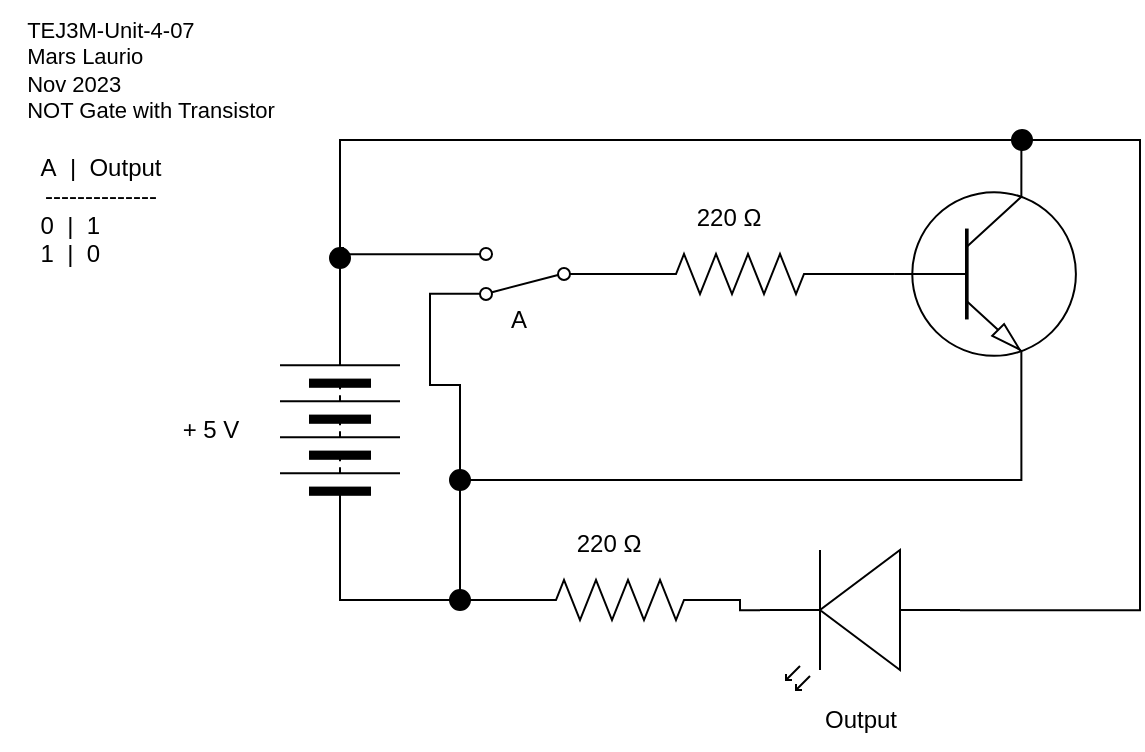<mxfile>
    <diagram id="t1QAMHBQt2Z4F_DE71VQ" name="Page-1">
        <mxGraphModel dx="479" dy="359" grid="1" gridSize="10" guides="1" tooltips="1" connect="1" arrows="1" fold="1" page="1" pageScale="1" pageWidth="827" pageHeight="1169" math="0" shadow="0">
            <root>
                <mxCell id="0"/>
                <mxCell id="1" parent="0"/>
                <mxCell id="4" value="+ 5 V" style="text;html=1;align=center;verticalAlign=middle;resizable=0;points=[];autosize=1;strokeColor=none;fillColor=none;" parent="1" vertex="1">
                    <mxGeometry x="180" y="245" width="50" height="30" as="geometry"/>
                </mxCell>
                <mxCell id="10" value="&lt;div style=&quot;text-align: left;&quot;&gt;&lt;span style=&quot;background-color: initial;&quot;&gt;TEJ3M-Unit-4-07&lt;/span&gt;&lt;/div&gt;&lt;div style=&quot;text-align: left;&quot;&gt;&lt;span style=&quot;background-color: initial;&quot;&gt;Mars Laurio&lt;/span&gt;&lt;/div&gt;&lt;div style=&quot;text-align: left;&quot;&gt;&lt;span style=&quot;background-color: initial;&quot;&gt;Nov 2023&lt;/span&gt;&lt;/div&gt;&lt;div style=&quot;text-align: left;&quot;&gt;&lt;span style=&quot;background-color: initial;&quot;&gt;NOT Gate with Transistor&lt;/span&gt;&lt;/div&gt;" style="text;html=1;align=center;verticalAlign=middle;resizable=0;points=[];autosize=1;strokeColor=none;fillColor=none;fontSize=11;fontFamily=Helvetica;fontColor=default;" parent="1" vertex="1">
                    <mxGeometry x="100" y="45" width="150" height="70" as="geometry"/>
                </mxCell>
                <mxCell id="18" value="A" style="text;html=1;align=center;verticalAlign=middle;resizable=0;points=[];autosize=1;strokeColor=none;fillColor=none;" parent="1" vertex="1">
                    <mxGeometry x="344" y="190" width="30" height="30" as="geometry"/>
                </mxCell>
                <mxCell id="20" value="A&amp;nbsp; |&amp;nbsp; Output&lt;br&gt;--------------&lt;br&gt;&lt;div style=&quot;text-align: left;&quot;&gt;&lt;span style=&quot;background-color: initial;&quot;&gt;0&amp;nbsp; |&amp;nbsp; 1&lt;/span&gt;&lt;/div&gt;&lt;div style=&quot;text-align: left;&quot;&gt;&lt;span style=&quot;background-color: initial;&quot;&gt;1&amp;nbsp; |&amp;nbsp; 0&lt;/span&gt;&lt;/div&gt;" style="text;html=1;align=center;verticalAlign=middle;resizable=0;points=[];autosize=1;strokeColor=none;fillColor=none;" parent="1" vertex="1">
                    <mxGeometry x="110" y="115" width="80" height="70" as="geometry"/>
                </mxCell>
                <mxCell id="48" style="edgeStyle=orthogonalEdgeStyle;shape=connector;rounded=0;html=1;exitX=1;exitY=0.5;exitDx=0;exitDy=0;entryX=1;entryY=0.88;entryDx=0;entryDy=0;labelBackgroundColor=default;strokeColor=default;fontFamily=Helvetica;fontSize=11;fontColor=default;endArrow=none;endFill=0;" edge="1" parent="1" source="29" target="47">
                    <mxGeometry relative="1" as="geometry"/>
                </mxCell>
                <mxCell id="51" style="edgeStyle=orthogonalEdgeStyle;shape=connector;rounded=0;html=1;exitX=0;exitY=0.5;exitDx=0;exitDy=0;entryX=0;entryY=0.5;entryDx=0;entryDy=0;labelBackgroundColor=default;strokeColor=default;fontFamily=Helvetica;fontSize=11;fontColor=default;endArrow=none;endFill=0;" edge="1" parent="1" source="29" target="49">
                    <mxGeometry relative="1" as="geometry"/>
                </mxCell>
                <mxCell id="29" value="" style="pointerEvents=1;verticalLabelPosition=bottom;shadow=0;dashed=0;align=center;html=1;verticalAlign=top;shape=mxgraph.electrical.miscellaneous.batteryStack;rotation=-90;direction=east;" vertex="1" parent="1">
                    <mxGeometry x="220" y="230" width="100" height="60" as="geometry"/>
                </mxCell>
                <mxCell id="54" style="edgeStyle=orthogonalEdgeStyle;shape=connector;rounded=0;html=1;exitX=0;exitY=0.5;exitDx=0;exitDy=0;exitPerimeter=0;entryX=0;entryY=0.5;entryDx=0;entryDy=0;entryPerimeter=0;labelBackgroundColor=default;strokeColor=default;fontFamily=Helvetica;fontSize=11;fontColor=default;endArrow=none;endFill=0;" edge="1" parent="1" source="33" target="45">
                    <mxGeometry relative="1" as="geometry"/>
                </mxCell>
                <mxCell id="33" value="" style="pointerEvents=1;verticalLabelPosition=bottom;shadow=0;dashed=0;align=center;html=1;verticalAlign=top;shape=mxgraph.electrical.resistors.resistor_2;rotation=90;direction=south;" vertex="1" parent="1">
                    <mxGeometry x="460" y="132" width="20" height="100" as="geometry"/>
                </mxCell>
                <mxCell id="55" style="edgeStyle=orthogonalEdgeStyle;shape=connector;rounded=0;html=1;exitX=0.7;exitY=0;exitDx=0;exitDy=0;exitPerimeter=0;labelBackgroundColor=default;strokeColor=default;fontFamily=Helvetica;fontSize=11;fontColor=default;endArrow=none;endFill=0;startArrow=none;" edge="1" parent="1" source="46">
                    <mxGeometry relative="1" as="geometry">
                        <mxPoint x="270" y="180" as="targetPoint"/>
                        <Array as="points">
                            <mxPoint x="270" y="169"/>
                        </Array>
                    </mxGeometry>
                </mxCell>
                <mxCell id="71" style="edgeStyle=orthogonalEdgeStyle;shape=connector;rounded=0;html=1;exitX=0.7;exitY=0;exitDx=0;exitDy=0;exitPerimeter=0;entryX=0.5;entryY=1;entryDx=0;entryDy=0;labelBackgroundColor=default;strokeColor=default;fontFamily=Helvetica;fontSize=11;fontColor=default;endArrow=none;endFill=0;" edge="1" parent="1" source="45" target="70">
                    <mxGeometry relative="1" as="geometry">
                        <Array as="points">
                            <mxPoint x="611" y="120"/>
                        </Array>
                    </mxGeometry>
                </mxCell>
                <mxCell id="45" value="" style="verticalLabelPosition=bottom;shadow=0;dashed=0;align=center;html=1;verticalAlign=top;shape=mxgraph.electrical.transistors.npn_transistor_1;fontFamily=Helvetica;fontSize=11;fontColor=default;" vertex="1" parent="1">
                    <mxGeometry x="545" y="132" width="95" height="100" as="geometry"/>
                </mxCell>
                <mxCell id="53" style="edgeStyle=orthogonalEdgeStyle;shape=connector;rounded=0;html=1;exitX=0;exitY=0.5;exitDx=0;exitDy=0;entryX=1;entryY=0.5;entryDx=0;entryDy=0;entryPerimeter=0;labelBackgroundColor=default;strokeColor=default;fontFamily=Helvetica;fontSize=11;fontColor=default;endArrow=none;endFill=0;" edge="1" parent="1" source="47" target="33">
                    <mxGeometry relative="1" as="geometry"/>
                </mxCell>
                <mxCell id="47" value="" style="shape=mxgraph.electrical.electro-mechanical.twoWaySwitch;aspect=fixed;elSwitchState=2;rotation=-180;flipV=0;" vertex="1" parent="1">
                    <mxGeometry x="325" y="169" width="75" height="26" as="geometry"/>
                </mxCell>
                <mxCell id="67" style="edgeStyle=orthogonalEdgeStyle;shape=connector;rounded=0;html=1;exitX=1;exitY=0.5;exitDx=0;exitDy=0;entryX=1;entryY=0.5;entryDx=0;entryDy=0;entryPerimeter=0;labelBackgroundColor=default;strokeColor=default;fontFamily=Helvetica;fontSize=11;fontColor=default;endArrow=none;endFill=0;" edge="1" parent="1" source="49" target="65">
                    <mxGeometry relative="1" as="geometry"/>
                </mxCell>
                <mxCell id="49" value="" style="ellipse;whiteSpace=wrap;html=1;aspect=fixed;fillColor=#000000;strokeColor=#000000;" vertex="1" parent="1">
                    <mxGeometry x="325" y="340" width="10" height="10" as="geometry"/>
                </mxCell>
                <mxCell id="72" style="edgeStyle=orthogonalEdgeStyle;shape=connector;rounded=0;html=1;exitX=0.5;exitY=0;exitDx=0;exitDy=0;entryX=0;entryY=0.5;entryDx=0;entryDy=0;labelBackgroundColor=default;strokeColor=default;fontFamily=Helvetica;fontSize=11;fontColor=default;endArrow=none;endFill=0;" edge="1" parent="1" source="46" target="70">
                    <mxGeometry relative="1" as="geometry"/>
                </mxCell>
                <mxCell id="46" value="" style="ellipse;whiteSpace=wrap;html=1;aspect=fixed;fillColor=#000000;strokeColor=#000000;" vertex="1" parent="1">
                    <mxGeometry x="265" y="169" width="10" height="10" as="geometry"/>
                </mxCell>
                <mxCell id="58" value="220&amp;nbsp;Ω" style="text;html=1;align=center;verticalAlign=middle;resizable=0;points=[];autosize=1;strokeColor=none;fillColor=none;" vertex="1" parent="1">
                    <mxGeometry x="434" y="139" width="60" height="30" as="geometry"/>
                </mxCell>
                <mxCell id="73" style="edgeStyle=orthogonalEdgeStyle;shape=connector;rounded=0;html=1;exitX=0;exitY=0.57;exitDx=0;exitDy=0;exitPerimeter=0;entryX=1;entryY=0.5;entryDx=0;entryDy=0;labelBackgroundColor=default;strokeColor=default;fontFamily=Helvetica;fontSize=11;fontColor=default;endArrow=none;endFill=0;" edge="1" parent="1" source="59" target="70">
                    <mxGeometry relative="1" as="geometry">
                        <Array as="points">
                            <mxPoint x="670" y="350"/>
                            <mxPoint x="670" y="115"/>
                        </Array>
                    </mxGeometry>
                </mxCell>
                <mxCell id="59" value="" style="verticalLabelPosition=bottom;shadow=0;dashed=0;align=center;html=1;verticalAlign=top;shape=mxgraph.electrical.opto_electronics.led_2;pointerEvents=1;fontFamily=Helvetica;fontSize=11;fontColor=default;rotation=-180;" vertex="1" parent="1">
                    <mxGeometry x="480" y="320" width="100" height="70" as="geometry"/>
                </mxCell>
                <mxCell id="62" style="edgeStyle=orthogonalEdgeStyle;shape=connector;rounded=0;html=1;exitX=0.5;exitY=1;exitDx=0;exitDy=0;entryX=0.5;entryY=0;entryDx=0;entryDy=0;labelBackgroundColor=default;strokeColor=default;fontFamily=Helvetica;fontSize=11;fontColor=default;endArrow=none;endFill=0;" edge="1" parent="1" source="61" target="49">
                    <mxGeometry relative="1" as="geometry"/>
                </mxCell>
                <mxCell id="63" style="edgeStyle=orthogonalEdgeStyle;shape=connector;rounded=0;html=1;exitX=0.5;exitY=0;exitDx=0;exitDy=0;entryX=1;entryY=0.12;entryDx=0;entryDy=0;labelBackgroundColor=default;strokeColor=default;fontFamily=Helvetica;fontSize=11;fontColor=default;endArrow=none;endFill=0;" edge="1" parent="1" source="61" target="47">
                    <mxGeometry relative="1" as="geometry"/>
                </mxCell>
                <mxCell id="64" style="edgeStyle=orthogonalEdgeStyle;shape=connector;rounded=0;html=1;exitX=1;exitY=0.5;exitDx=0;exitDy=0;entryX=0.7;entryY=1;entryDx=0;entryDy=0;entryPerimeter=0;labelBackgroundColor=default;strokeColor=default;fontFamily=Helvetica;fontSize=11;fontColor=default;endArrow=none;endFill=0;" edge="1" parent="1" source="61" target="45">
                    <mxGeometry relative="1" as="geometry"/>
                </mxCell>
                <mxCell id="61" value="" style="ellipse;whiteSpace=wrap;html=1;aspect=fixed;fillColor=#000000;strokeColor=#000000;" vertex="1" parent="1">
                    <mxGeometry x="325" y="280" width="10" height="10" as="geometry"/>
                </mxCell>
                <mxCell id="68" style="edgeStyle=orthogonalEdgeStyle;shape=connector;rounded=0;html=1;exitX=0;exitY=0.5;exitDx=0;exitDy=0;exitPerimeter=0;entryX=1;entryY=0.57;entryDx=0;entryDy=0;entryPerimeter=0;labelBackgroundColor=default;strokeColor=default;fontFamily=Helvetica;fontSize=11;fontColor=default;endArrow=none;endFill=0;" edge="1" parent="1" source="65" target="59">
                    <mxGeometry relative="1" as="geometry"/>
                </mxCell>
                <mxCell id="65" value="" style="pointerEvents=1;verticalLabelPosition=bottom;shadow=0;dashed=0;align=center;html=1;verticalAlign=top;shape=mxgraph.electrical.resistors.resistor_2;rotation=90;direction=south;" vertex="1" parent="1">
                    <mxGeometry x="400" y="295" width="20" height="100" as="geometry"/>
                </mxCell>
                <mxCell id="66" value="220&amp;nbsp;Ω" style="text;html=1;align=center;verticalAlign=middle;resizable=0;points=[];autosize=1;strokeColor=none;fillColor=none;" vertex="1" parent="1">
                    <mxGeometry x="374" y="302" width="60" height="30" as="geometry"/>
                </mxCell>
                <mxCell id="70" value="" style="ellipse;whiteSpace=wrap;html=1;aspect=fixed;fillColor=#000000;strokeColor=#000000;" vertex="1" parent="1">
                    <mxGeometry x="606" y="110" width="10" height="10" as="geometry"/>
                </mxCell>
                <mxCell id="74" value="Output" style="text;html=1;align=center;verticalAlign=middle;resizable=0;points=[];autosize=1;strokeColor=none;fillColor=none;" vertex="1" parent="1">
                    <mxGeometry x="500" y="390" width="60" height="30" as="geometry"/>
                </mxCell>
            </root>
        </mxGraphModel>
    </diagram>
</mxfile>